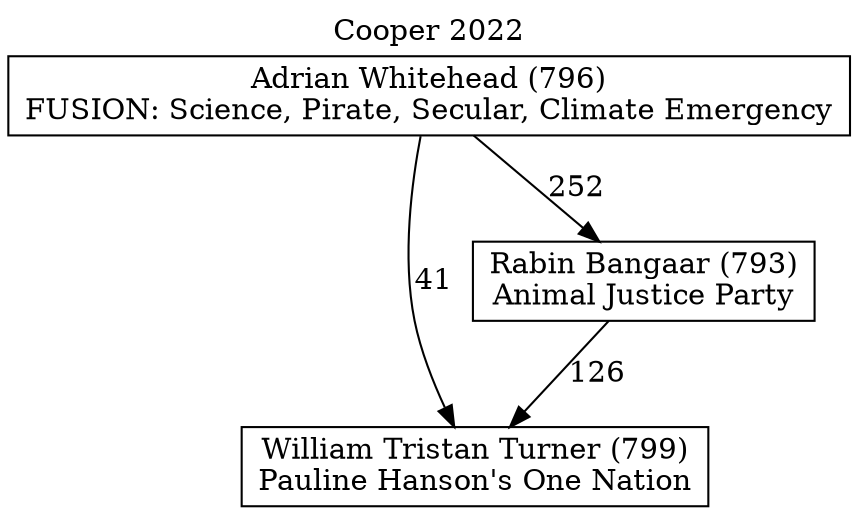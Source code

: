 // House preference flow
digraph "William Tristan Turner (799)_Cooper_2022" {
	graph [label="Cooper 2022" labelloc=t mclimit=10]
	node [shape=box]
	"William Tristan Turner (799)" [label="William Tristan Turner (799)
Pauline Hanson's One Nation"]
	"Rabin Bangaar (793)" [label="Rabin Bangaar (793)
Animal Justice Party"]
	"Adrian Whitehead (796)" [label="Adrian Whitehead (796)
FUSION: Science, Pirate, Secular, Climate Emergency"]
	"Rabin Bangaar (793)" -> "William Tristan Turner (799)" [label=126]
	"Adrian Whitehead (796)" -> "Rabin Bangaar (793)" [label=252]
	"Adrian Whitehead (796)" -> "William Tristan Turner (799)" [label=41]
}
